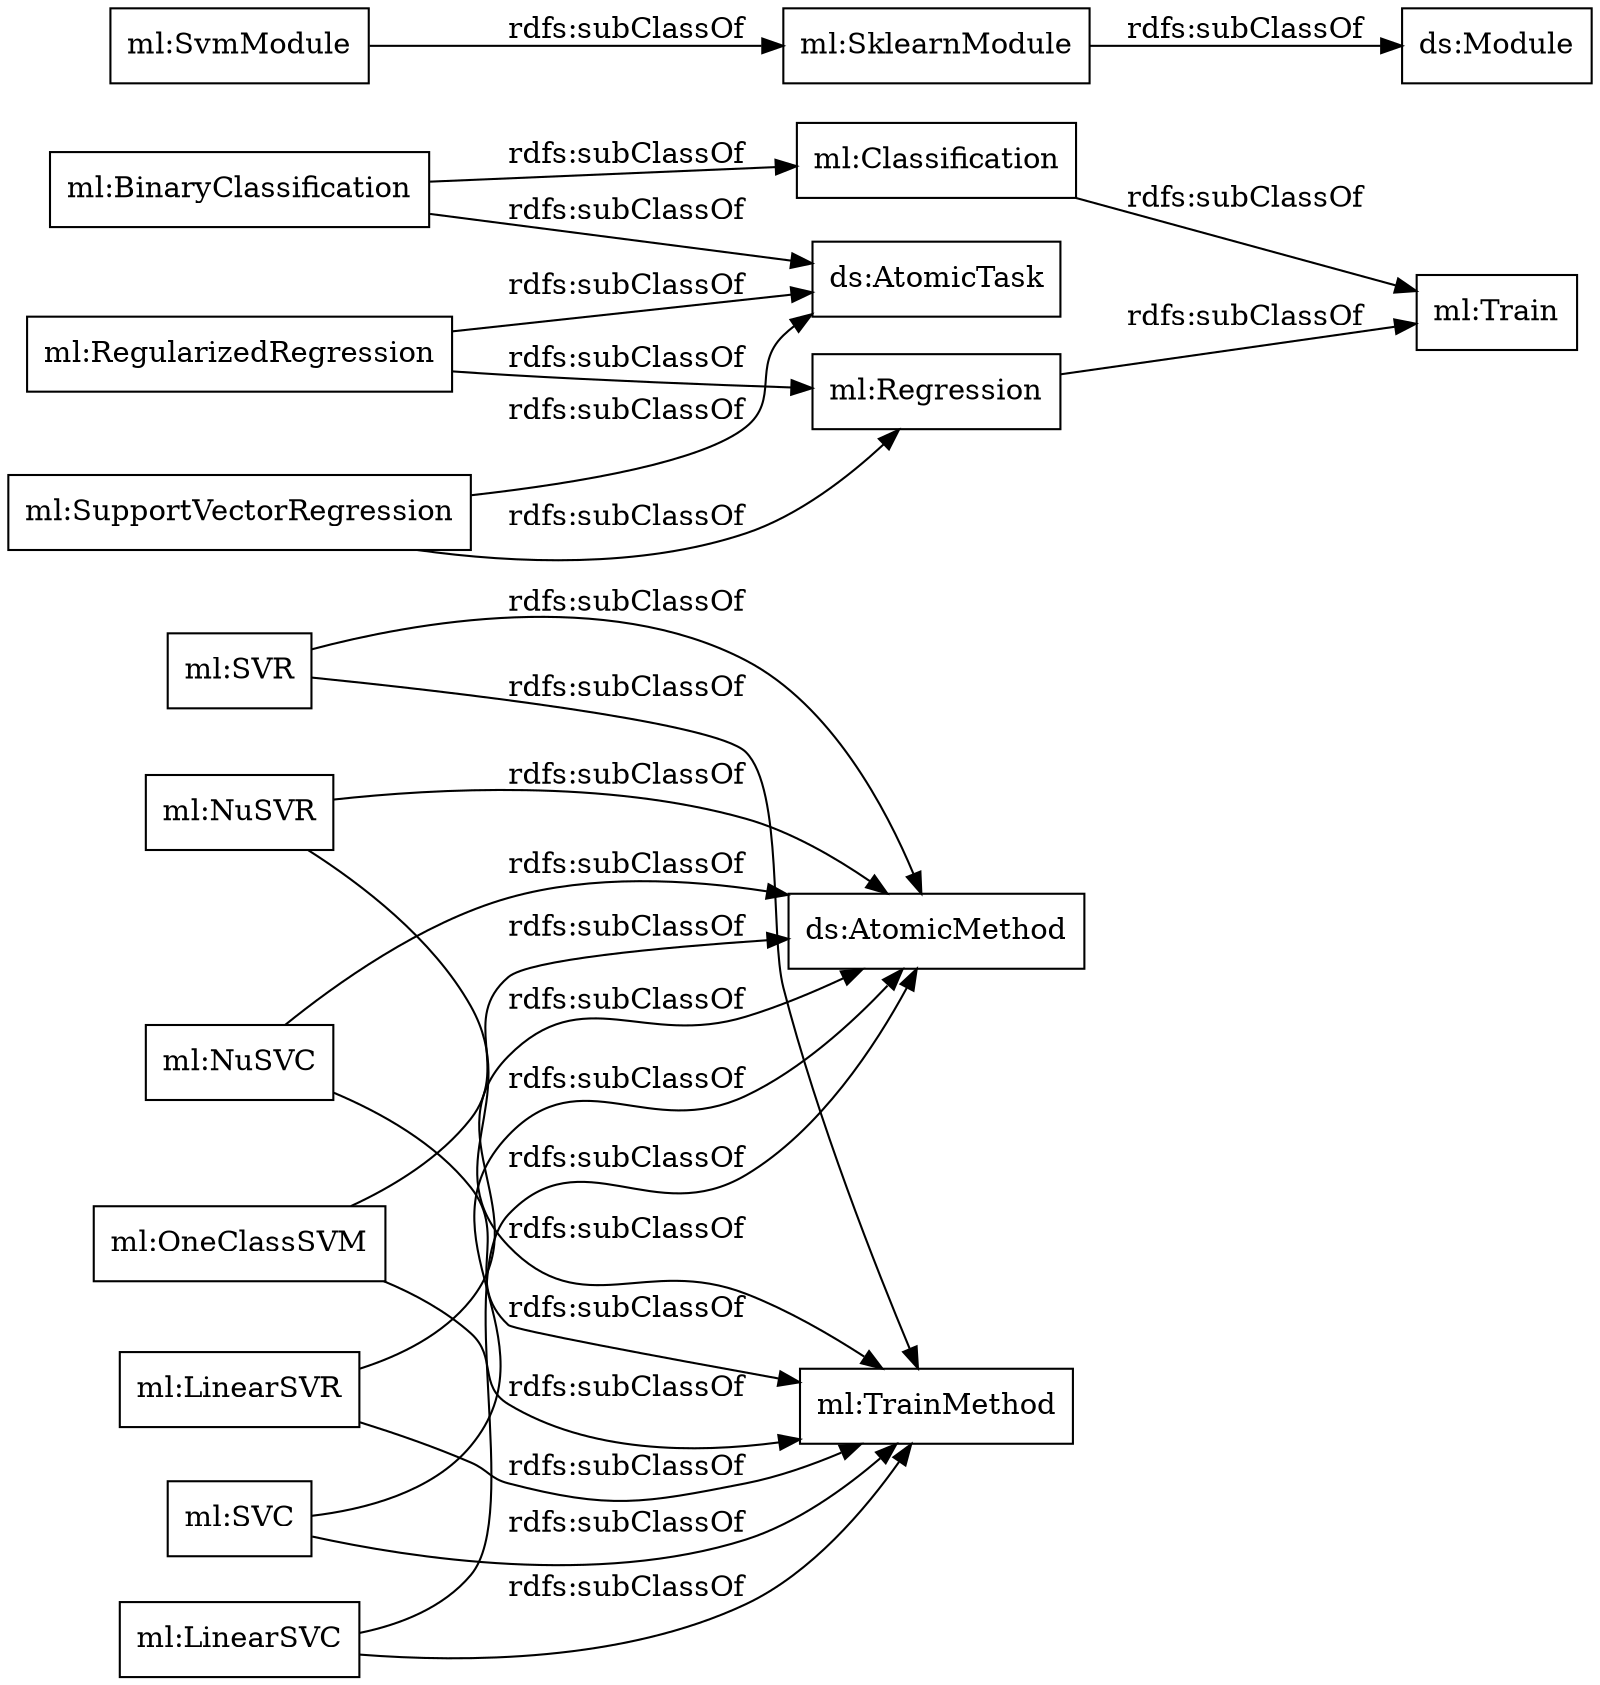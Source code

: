 digraph ar2dtool_diagram { 
rankdir=LR;
size="1000"
node [shape = rectangle, color="black"]; "ml:SVR" "ml:NuSVR" "ml:BinaryClassification" "ml:SupportVectorRegression" "ml:Classification" "ml:NuSVC" "ml:OneClassSVM" "ml:SVC" "ml:Train" "ml:SklearnModule" "ml:LinearSVR" "ml:SvmModule" "ml:Regression" "ml:LinearSVC" "ml:RegularizedRegression" ; /*classes style*/
	"ml:OneClassSVM" -> "ml:TrainMethod" [ label = "rdfs:subClassOf" ];
	"ml:OneClassSVM" -> "ds:AtomicMethod" [ label = "rdfs:subClassOf" ];
	"ml:SklearnModule" -> "ds:Module" [ label = "rdfs:subClassOf" ];
	"ml:Classification" -> "ml:Train" [ label = "rdfs:subClassOf" ];
	"ml:SVC" -> "ml:TrainMethod" [ label = "rdfs:subClassOf" ];
	"ml:SVC" -> "ds:AtomicMethod" [ label = "rdfs:subClassOf" ];
	"ml:RegularizedRegression" -> "ml:Regression" [ label = "rdfs:subClassOf" ];
	"ml:RegularizedRegression" -> "ds:AtomicTask" [ label = "rdfs:subClassOf" ];
	"ml:SVR" -> "ml:TrainMethod" [ label = "rdfs:subClassOf" ];
	"ml:SVR" -> "ds:AtomicMethod" [ label = "rdfs:subClassOf" ];
	"ml:NuSVC" -> "ml:TrainMethod" [ label = "rdfs:subClassOf" ];
	"ml:NuSVC" -> "ds:AtomicMethod" [ label = "rdfs:subClassOf" ];
	"ml:BinaryClassification" -> "ml:Classification" [ label = "rdfs:subClassOf" ];
	"ml:BinaryClassification" -> "ds:AtomicTask" [ label = "rdfs:subClassOf" ];
	"ml:NuSVR" -> "ml:TrainMethod" [ label = "rdfs:subClassOf" ];
	"ml:NuSVR" -> "ds:AtomicMethod" [ label = "rdfs:subClassOf" ];
	"ml:LinearSVC" -> "ml:TrainMethod" [ label = "rdfs:subClassOf" ];
	"ml:LinearSVC" -> "ds:AtomicMethod" [ label = "rdfs:subClassOf" ];
	"ml:SupportVectorRegression" -> "ml:Regression" [ label = "rdfs:subClassOf" ];
	"ml:SupportVectorRegression" -> "ds:AtomicTask" [ label = "rdfs:subClassOf" ];
	"ml:LinearSVR" -> "ml:TrainMethod" [ label = "rdfs:subClassOf" ];
	"ml:LinearSVR" -> "ds:AtomicMethod" [ label = "rdfs:subClassOf" ];
	"ml:Regression" -> "ml:Train" [ label = "rdfs:subClassOf" ];
	"ml:SvmModule" -> "ml:SklearnModule" [ label = "rdfs:subClassOf" ];

}
